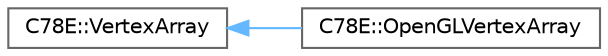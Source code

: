 digraph "Graphical Class Hierarchy"
{
 // LATEX_PDF_SIZE
  bgcolor="transparent";
  edge [fontname=Helvetica,fontsize=10,labelfontname=Helvetica,labelfontsize=10];
  node [fontname=Helvetica,fontsize=10,shape=box,height=0.2,width=0.4];
  rankdir="LR";
  Node0 [id="Node000000",label="C78E::VertexArray",height=0.2,width=0.4,color="grey40", fillcolor="white", style="filled",URL="$db/d3b/class_c78_e_1_1_vertex_array.html",tooltip=" "];
  Node0 -> Node1 [id="edge43_Node000000_Node000001",dir="back",color="steelblue1",style="solid",tooltip=" "];
  Node1 [id="Node000001",label="C78E::OpenGLVertexArray",height=0.2,width=0.4,color="grey40", fillcolor="white", style="filled",URL="$d5/d79/class_c78_e_1_1_open_g_l_vertex_array.html",tooltip=" "];
}
